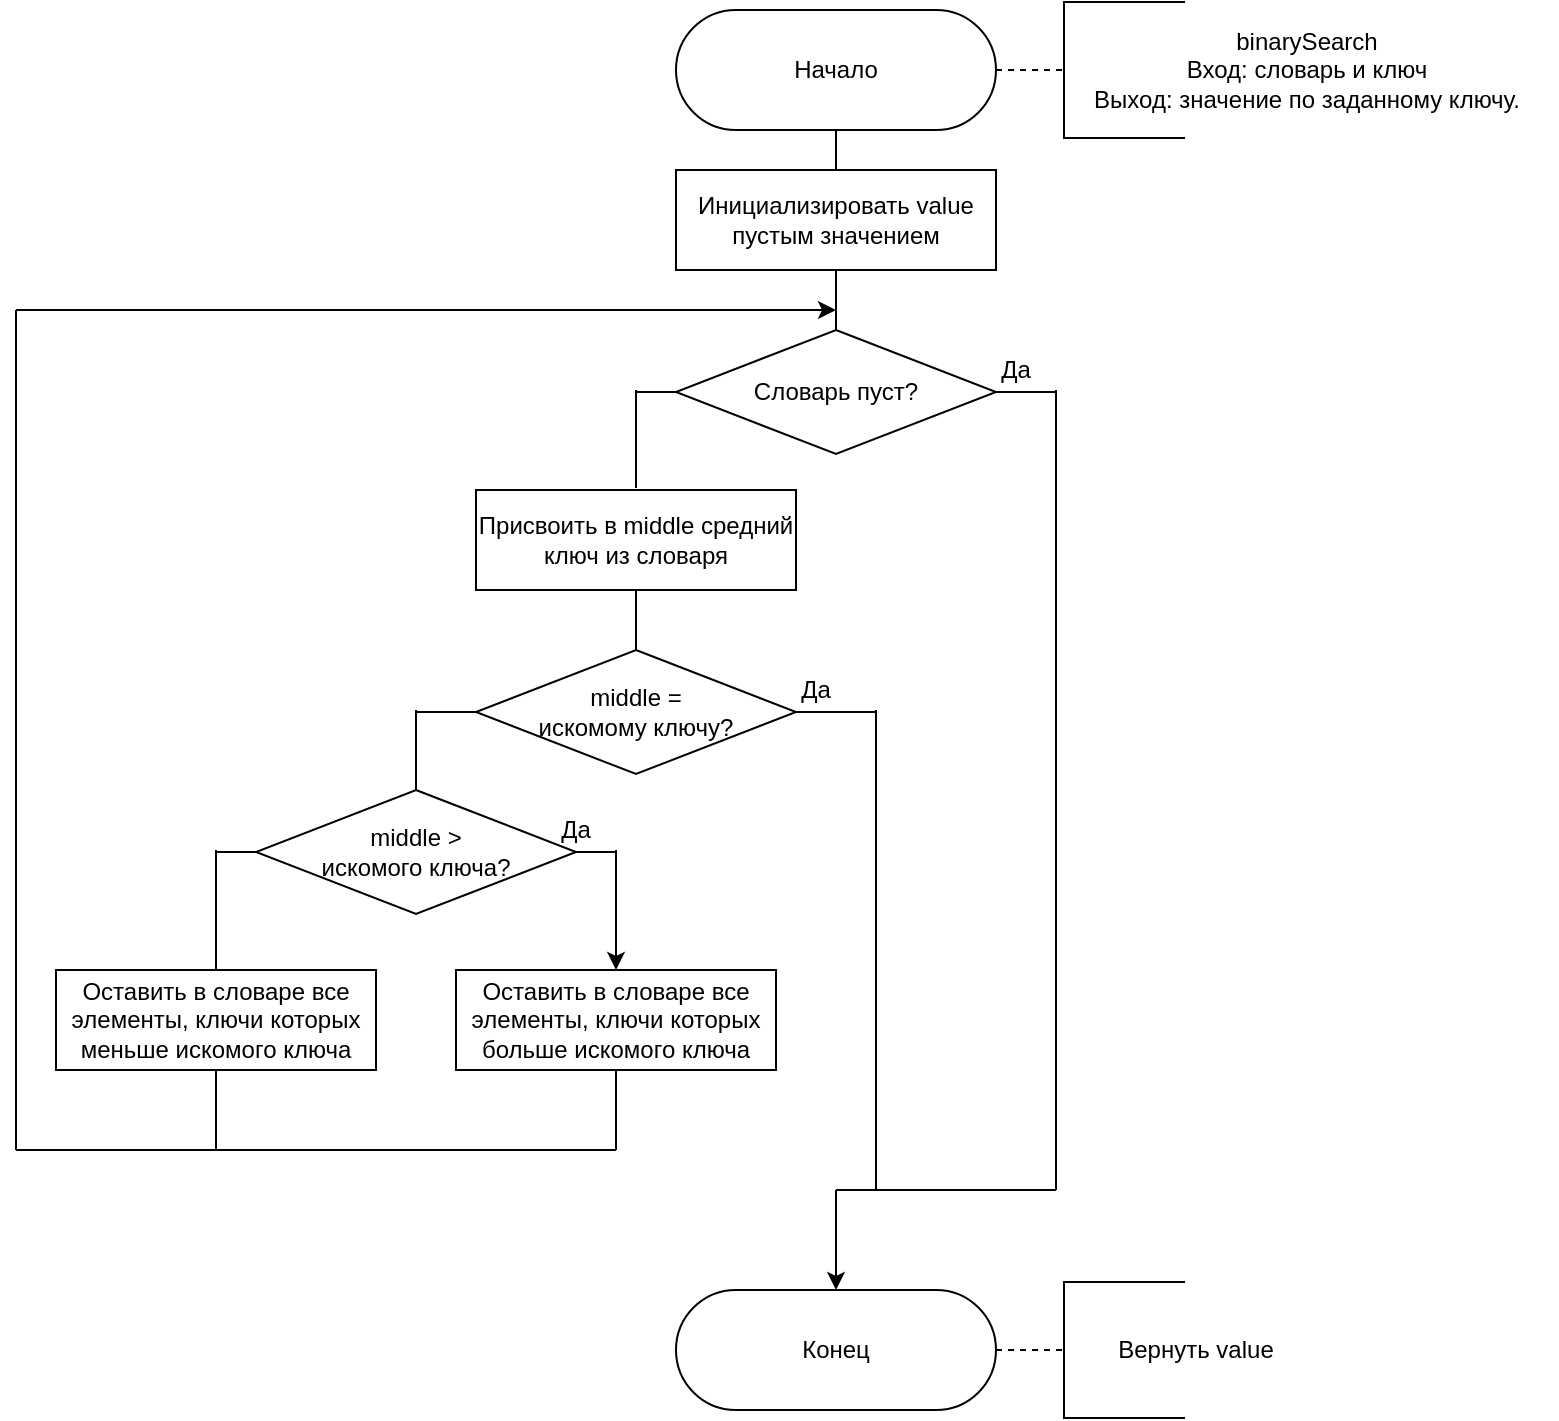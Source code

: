 <mxfile version="15.8.7" type="device"><diagram id="PKrw68s-FcHz-RrZCr9i" name="Page-1"><mxGraphModel dx="1865" dy="649" grid="1" gridSize="10" guides="1" tooltips="1" connect="1" arrows="1" fold="1" page="1" pageScale="1" pageWidth="827" pageHeight="1169" math="0" shadow="0"><root><mxCell id="0"/><mxCell id="1" parent="0"/><mxCell id="Gvd8Ezxa3fLg7O33Pl0G-1" value="Начало" style="rounded=1;whiteSpace=wrap;html=1;arcSize=50;" parent="1" vertex="1"><mxGeometry x="300" y="310" width="160" height="60" as="geometry"/></mxCell><mxCell id="Gvd8Ezxa3fLg7O33Pl0G-37" value="Конец" style="rounded=1;whiteSpace=wrap;html=1;arcSize=50;" parent="1" vertex="1"><mxGeometry x="300" y="950" width="160" height="60" as="geometry"/></mxCell><mxCell id="9delEhP6rtj-FSDuxbmw-2" value="Словарь пуст?" style="rhombus;whiteSpace=wrap;html=1;" parent="1" vertex="1"><mxGeometry x="300" y="470" width="160" height="62" as="geometry"/></mxCell><mxCell id="9delEhP6rtj-FSDuxbmw-3" value="Присвоить в middle средний ключ из словаря" style="rounded=0;whiteSpace=wrap;html=1;" parent="1" vertex="1"><mxGeometry x="200" y="550" width="160" height="50" as="geometry"/></mxCell><mxCell id="9delEhP6rtj-FSDuxbmw-7" value="" style="endArrow=none;html=1;" parent="1" edge="1"><mxGeometry width="50" height="50" relative="1" as="geometry"><mxPoint x="490" y="850" as="sourcePoint"/><mxPoint x="490" y="500" as="targetPoint"/></mxGeometry></mxCell><mxCell id="9delEhP6rtj-FSDuxbmw-9" value="" style="endArrow=none;html=1;exitX=1;exitY=0.5;exitDx=0;exitDy=0;" parent="1" source="9delEhP6rtj-FSDuxbmw-2" edge="1"><mxGeometry width="50" height="50" relative="1" as="geometry"><mxPoint x="300" y="660" as="sourcePoint"/><mxPoint x="490" y="501" as="targetPoint"/></mxGeometry></mxCell><mxCell id="6Mktn1Eenq4pbONXEujN-5" value="" style="endArrow=none;html=1;jumpSize=6;entryX=0.5;entryY=1;entryDx=0;entryDy=0;exitX=0.5;exitY=0;exitDx=0;exitDy=0;" parent="1" source="6Mktn1Eenq4pbONXEujN-35" target="9delEhP6rtj-FSDuxbmw-3" edge="1"><mxGeometry width="50" height="50" relative="1" as="geometry"><mxPoint x="270" y="640" as="sourcePoint"/><mxPoint x="270" y="665" as="targetPoint"/></mxGeometry></mxCell><mxCell id="6Mktn1Eenq4pbONXEujN-10" value="Да" style="text;html=1;strokeColor=none;fillColor=none;align=center;verticalAlign=middle;whiteSpace=wrap;rounded=0;" parent="1" vertex="1"><mxGeometry x="450" y="480" width="40" height="20" as="geometry"/></mxCell><mxCell id="6Mktn1Eenq4pbONXEujN-12" value="Инициализировать value пустым значением" style="rounded=0;whiteSpace=wrap;html=1;" parent="1" vertex="1"><mxGeometry x="300" y="390" width="160" height="50" as="geometry"/></mxCell><mxCell id="6Mktn1Eenq4pbONXEujN-17" value="binarySearch&lt;br&gt;Вход: словарь и ключ&lt;br&gt;Выход: значение по заданному ключу." style="text;html=1;strokeColor=none;fillColor=none;align=center;verticalAlign=middle;whiteSpace=wrap;rounded=0;" parent="1" vertex="1"><mxGeometry x="490" y="320" width="250.5" height="40" as="geometry"/></mxCell><mxCell id="6Mktn1Eenq4pbONXEujN-18" value="" style="shape=partialRectangle;whiteSpace=wrap;html=1;bottom=1;right=1;left=1;top=0;fillColor=none;routingCenterX=-0.5;rotation=90;" parent="1" vertex="1"><mxGeometry x="490" y="310" width="68" height="60" as="geometry"/></mxCell><mxCell id="6Mktn1Eenq4pbONXEujN-19" value="" style="endArrow=none;dashed=1;html=1;exitX=1;exitY=0.5;exitDx=0;exitDy=0;entryX=0.5;entryY=1;entryDx=0;entryDy=0;" parent="1" source="Gvd8Ezxa3fLg7O33Pl0G-1" target="6Mktn1Eenq4pbONXEujN-18" edge="1"><mxGeometry width="50" height="50" relative="1" as="geometry"><mxPoint x="440" y="359.5" as="sourcePoint"/><mxPoint x="490" y="340" as="targetPoint"/></mxGeometry></mxCell><mxCell id="6Mktn1Eenq4pbONXEujN-22" value="Вернуть value" style="text;html=1;strokeColor=none;fillColor=none;align=center;verticalAlign=middle;whiteSpace=wrap;rounded=0;" parent="1" vertex="1"><mxGeometry x="490" y="960" width="140" height="40" as="geometry"/></mxCell><mxCell id="6Mktn1Eenq4pbONXEujN-23" value="" style="shape=partialRectangle;whiteSpace=wrap;html=1;bottom=1;right=1;left=1;top=0;fillColor=none;routingCenterX=-0.5;rotation=90;" parent="1" vertex="1"><mxGeometry x="490" y="950" width="68" height="60" as="geometry"/></mxCell><mxCell id="6Mktn1Eenq4pbONXEujN-24" value="" style="endArrow=none;dashed=1;html=1;exitX=1;exitY=0.5;exitDx=0;exitDy=0;entryX=0.5;entryY=1;entryDx=0;entryDy=0;" parent="1" target="6Mktn1Eenq4pbONXEujN-23" edge="1"><mxGeometry width="50" height="50" relative="1" as="geometry"><mxPoint x="460" y="980" as="sourcePoint"/><mxPoint x="490" y="980" as="targetPoint"/></mxGeometry></mxCell><mxCell id="6Mktn1Eenq4pbONXEujN-28" value="" style="endArrow=none;html=1;entryX=0.5;entryY=1;entryDx=0;entryDy=0;exitX=0.5;exitY=0;exitDx=0;exitDy=0;" parent="1" target="6Mktn1Eenq4pbONXEujN-12" edge="1"><mxGeometry width="50" height="50" relative="1" as="geometry"><mxPoint x="380" y="470" as="sourcePoint"/><mxPoint x="580" y="520" as="targetPoint"/></mxGeometry></mxCell><mxCell id="6Mktn1Eenq4pbONXEujN-29" value="" style="endArrow=none;html=1;entryX=0.5;entryY=1;entryDx=0;entryDy=0;" parent="1" source="6Mktn1Eenq4pbONXEujN-12" target="Gvd8Ezxa3fLg7O33Pl0G-1" edge="1"><mxGeometry width="50" height="50" relative="1" as="geometry"><mxPoint x="530" y="570" as="sourcePoint"/><mxPoint x="580" y="520" as="targetPoint"/></mxGeometry></mxCell><mxCell id="6Mktn1Eenq4pbONXEujN-30" value="" style="endArrow=none;html=1;endFill=0;" parent="1" edge="1"><mxGeometry width="50" height="50" relative="1" as="geometry"><mxPoint x="490" y="850" as="sourcePoint"/><mxPoint x="490" y="900" as="targetPoint"/></mxGeometry></mxCell><mxCell id="6Mktn1Eenq4pbONXEujN-33" value="" style="endArrow=none;html=1;entryX=0;entryY=0.5;entryDx=0;entryDy=0;" parent="1" target="9delEhP6rtj-FSDuxbmw-2" edge="1"><mxGeometry width="50" height="50" relative="1" as="geometry"><mxPoint x="280" y="501" as="sourcePoint"/><mxPoint x="580" y="580" as="targetPoint"/></mxGeometry></mxCell><mxCell id="6Mktn1Eenq4pbONXEujN-34" value="" style="endArrow=none;html=1;" parent="1" edge="1"><mxGeometry width="50" height="50" relative="1" as="geometry"><mxPoint x="280" y="549" as="sourcePoint"/><mxPoint x="280" y="500" as="targetPoint"/></mxGeometry></mxCell><mxCell id="6Mktn1Eenq4pbONXEujN-35" value="&lt;div&gt;middle = &lt;br&gt;&lt;/div&gt;&lt;div&gt;искомому ключу?&lt;/div&gt;" style="rhombus;whiteSpace=wrap;html=1;" parent="1" vertex="1"><mxGeometry x="200" y="630" width="160" height="62" as="geometry"/></mxCell><mxCell id="6Mktn1Eenq4pbONXEujN-36" value="&lt;div&gt;middle &amp;gt; &lt;br&gt;&lt;/div&gt;&lt;div&gt;искомого ключа?&lt;/div&gt;" style="rhombus;whiteSpace=wrap;html=1;" parent="1" vertex="1"><mxGeometry x="90" y="700" width="160" height="62" as="geometry"/></mxCell><mxCell id="6Mktn1Eenq4pbONXEujN-37" value="Оставить в словаре все элементы, ключи которых больше искомого ключа" style="rounded=0;whiteSpace=wrap;html=1;" parent="1" vertex="1"><mxGeometry x="190" y="790" width="160" height="50" as="geometry"/></mxCell><mxCell id="6Mktn1Eenq4pbONXEujN-38" value="Оставить в словаре все элементы, ключи которых меньше искомого ключа" style="rounded=0;whiteSpace=wrap;html=1;" parent="1" vertex="1"><mxGeometry x="-10" y="790" width="160" height="50" as="geometry"/></mxCell><mxCell id="6Mktn1Eenq4pbONXEujN-40" value="" style="endArrow=none;html=1;" parent="1" edge="1"><mxGeometry width="50" height="50" relative="1" as="geometry"><mxPoint x="380" y="900" as="sourcePoint"/><mxPoint x="490" y="900" as="targetPoint"/></mxGeometry></mxCell><mxCell id="6Mktn1Eenq4pbONXEujN-41" value="" style="endArrow=classic;html=1;endFill=1;" parent="1" target="Gvd8Ezxa3fLg7O33Pl0G-37" edge="1"><mxGeometry width="50" height="50" relative="1" as="geometry"><mxPoint x="380" y="900" as="sourcePoint"/><mxPoint x="580" y="710" as="targetPoint"/></mxGeometry></mxCell><mxCell id="6Mktn1Eenq4pbONXEujN-43" value="" style="endArrow=none;html=1;exitX=1;exitY=0.5;exitDx=0;exitDy=0;" parent="1" source="6Mktn1Eenq4pbONXEujN-35" edge="1"><mxGeometry width="50" height="50" relative="1" as="geometry"><mxPoint x="530" y="760" as="sourcePoint"/><mxPoint x="400" y="661" as="targetPoint"/></mxGeometry></mxCell><mxCell id="6Mktn1Eenq4pbONXEujN-44" value="" style="endArrow=none;html=1;endFill=0;" parent="1" edge="1"><mxGeometry width="50" height="50" relative="1" as="geometry"><mxPoint x="400" y="660" as="sourcePoint"/><mxPoint x="400" y="900" as="targetPoint"/></mxGeometry></mxCell><mxCell id="6Mktn1Eenq4pbONXEujN-45" value="Да" style="text;html=1;strokeColor=none;fillColor=none;align=center;verticalAlign=middle;whiteSpace=wrap;rounded=0;" parent="1" vertex="1"><mxGeometry x="350" y="640" width="40" height="20" as="geometry"/></mxCell><mxCell id="6Mktn1Eenq4pbONXEujN-46" value="" style="endArrow=none;html=1;exitX=0;exitY=0.5;exitDx=0;exitDy=0;" parent="1" source="6Mktn1Eenq4pbONXEujN-35" edge="1"><mxGeometry width="50" height="50" relative="1" as="geometry"><mxPoint x="420" y="760" as="sourcePoint"/><mxPoint x="170" y="661" as="targetPoint"/></mxGeometry></mxCell><mxCell id="6Mktn1Eenq4pbONXEujN-47" value="" style="endArrow=none;html=1;entryX=0.5;entryY=0;entryDx=0;entryDy=0;endFill=0;" parent="1" target="6Mktn1Eenq4pbONXEujN-36" edge="1"><mxGeometry width="50" height="50" relative="1" as="geometry"><mxPoint x="170" y="660" as="sourcePoint"/><mxPoint x="470" y="710" as="targetPoint"/></mxGeometry></mxCell><mxCell id="6Mktn1Eenq4pbONXEujN-48" value="" style="endArrow=none;html=1;exitX=1;exitY=0.5;exitDx=0;exitDy=0;" parent="1" source="6Mktn1Eenq4pbONXEujN-36" edge="1"><mxGeometry width="50" height="50" relative="1" as="geometry"><mxPoint x="420" y="760" as="sourcePoint"/><mxPoint x="270" y="731" as="targetPoint"/></mxGeometry></mxCell><mxCell id="6Mktn1Eenq4pbONXEujN-49" value="" style="endArrow=classic;html=1;entryX=0.5;entryY=0;entryDx=0;entryDy=0;" parent="1" target="6Mktn1Eenq4pbONXEujN-37" edge="1"><mxGeometry width="50" height="50" relative="1" as="geometry"><mxPoint x="270" y="730" as="sourcePoint"/><mxPoint x="470" y="710" as="targetPoint"/></mxGeometry></mxCell><mxCell id="6Mktn1Eenq4pbONXEujN-50" value="" style="endArrow=none;html=1;exitX=0;exitY=0.5;exitDx=0;exitDy=0;" parent="1" source="6Mktn1Eenq4pbONXEujN-36" edge="1"><mxGeometry width="50" height="50" relative="1" as="geometry"><mxPoint x="210" y="760" as="sourcePoint"/><mxPoint x="70" y="731" as="targetPoint"/></mxGeometry></mxCell><mxCell id="6Mktn1Eenq4pbONXEujN-51" value="" style="endArrow=none;html=1;entryX=0.5;entryY=0;entryDx=0;entryDy=0;" parent="1" target="6Mktn1Eenq4pbONXEujN-38" edge="1"><mxGeometry width="50" height="50" relative="1" as="geometry"><mxPoint x="70" y="730" as="sourcePoint"/><mxPoint x="260" y="710" as="targetPoint"/></mxGeometry></mxCell><mxCell id="6Mktn1Eenq4pbONXEujN-52" value="Да" style="text;html=1;strokeColor=none;fillColor=none;align=center;verticalAlign=middle;whiteSpace=wrap;rounded=0;" parent="1" vertex="1"><mxGeometry x="230" y="710" width="40" height="20" as="geometry"/></mxCell><mxCell id="6Mktn1Eenq4pbONXEujN-53" value="" style="endArrow=none;html=1;exitX=0.5;exitY=1;exitDx=0;exitDy=0;" parent="1" source="6Mktn1Eenq4pbONXEujN-38" edge="1"><mxGeometry width="50" height="50" relative="1" as="geometry"><mxPoint x="320" y="800" as="sourcePoint"/><mxPoint x="70" y="880" as="targetPoint"/></mxGeometry></mxCell><mxCell id="6Mktn1Eenq4pbONXEujN-54" value="" style="endArrow=none;html=1;entryX=0.5;entryY=1;entryDx=0;entryDy=0;" parent="1" target="6Mktn1Eenq4pbONXEujN-37" edge="1"><mxGeometry width="50" height="50" relative="1" as="geometry"><mxPoint x="270" y="880" as="sourcePoint"/><mxPoint x="370" y="750" as="targetPoint"/></mxGeometry></mxCell><mxCell id="6Mktn1Eenq4pbONXEujN-55" value="" style="endArrow=none;html=1;" parent="1" edge="1"><mxGeometry width="50" height="50" relative="1" as="geometry"><mxPoint x="40" y="880" as="sourcePoint"/><mxPoint x="270" y="880" as="targetPoint"/></mxGeometry></mxCell><mxCell id="6Mktn1Eenq4pbONXEujN-56" value="" style="endArrow=none;html=1;" parent="1" edge="1"><mxGeometry width="50" height="50" relative="1" as="geometry"><mxPoint x="40" y="880" as="sourcePoint"/><mxPoint x="-30" y="880" as="targetPoint"/></mxGeometry></mxCell><mxCell id="6Mktn1Eenq4pbONXEujN-57" value="" style="endArrow=none;html=1;" parent="1" edge="1"><mxGeometry width="50" height="50" relative="1" as="geometry"><mxPoint x="-30" y="460" as="sourcePoint"/><mxPoint x="-30" y="880" as="targetPoint"/></mxGeometry></mxCell><mxCell id="6Mktn1Eenq4pbONXEujN-58" value="" style="endArrow=classic;html=1;endFill=1;" parent="1" edge="1"><mxGeometry width="50" height="50" relative="1" as="geometry"><mxPoint x="-30" y="460" as="sourcePoint"/><mxPoint x="380" y="460" as="targetPoint"/></mxGeometry></mxCell></root></mxGraphModel></diagram></mxfile>
